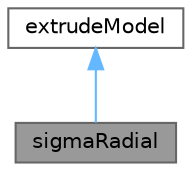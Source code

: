digraph "sigmaRadial"
{
 // LATEX_PDF_SIZE
  bgcolor="transparent";
  edge [fontname=Helvetica,fontsize=10,labelfontname=Helvetica,labelfontsize=10];
  node [fontname=Helvetica,fontsize=10,shape=box,height=0.2,width=0.4];
  Node1 [id="Node000001",label="sigmaRadial",height=0.2,width=0.4,color="gray40", fillcolor="grey60", style="filled", fontcolor="black",tooltip="Extrudes into sphere with grading according to pressure (atmospherics)"];
  Node2 -> Node1 [id="edge1_Node000001_Node000002",dir="back",color="steelblue1",style="solid",tooltip=" "];
  Node2 [id="Node000002",label="extrudeModel",height=0.2,width=0.4,color="gray40", fillcolor="white", style="filled",URL="$classFoam_1_1extrudeModel.html",tooltip="Top level extrusion model class."];
}
